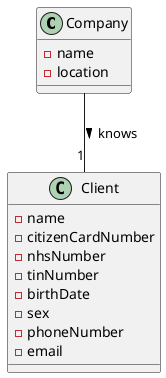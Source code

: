 @startuml
'https://plantuml.com/sequence-diagram


Company -- "1"Client :> knows

class Company{
-name
-location
}
class Client{
-name
-citizenCardNumber
-nhsNumber
-tinNumber
-birthDate
-sex
-phoneNumber
-email
}

@enduml